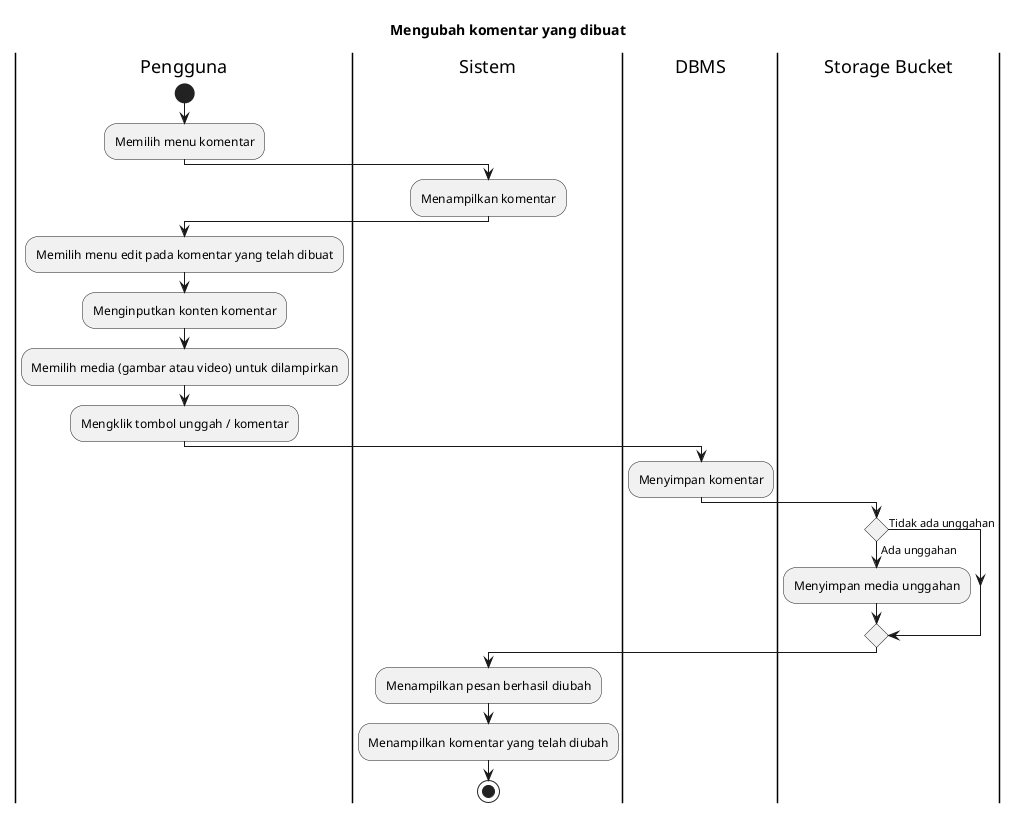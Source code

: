@startuml UC-MAP-013 - Mengubah komentar yang dibuat 

title Mengubah komentar yang dibuat
 
|Pengguna|
start
:Memilih menu komentar;

|Sistem|
:Menampilkan komentar;

|Pengguna|
:Memilih menu edit pada komentar yang telah dibuat;
:Menginputkan konten komentar;
:Memilih media (gambar atau video) untuk dilampirkan;
:Mengklik tombol unggah / komentar;

|DBMS|
:Menyimpan komentar;

|Storage Bucket|
if () then (Tidak ada unggahan)
else (Ada unggahan)
:Menyimpan media unggahan;
endif

|Sistem|
:Menampilkan pesan berhasil diubah;
:Menampilkan komentar yang telah diubah;

stop

@enduml